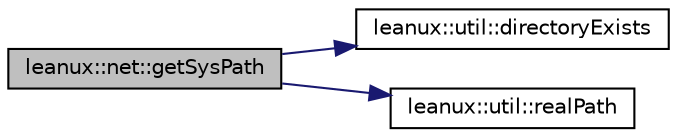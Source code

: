 digraph "leanux::net::getSysPath"
{
 // LATEX_PDF_SIZE
  bgcolor="transparent";
  edge [fontname="Helvetica",fontsize="10",labelfontname="Helvetica",labelfontsize="10"];
  node [fontname="Helvetica",fontsize="10",shape=record];
  rankdir="LR";
  Node1 [label="leanux::net::getSysPath",height=0.2,width=0.4,color="black", fillcolor="grey75", style="filled", fontcolor="black",tooltip="Get the device sysfs path."];
  Node1 -> Node2 [color="midnightblue",fontsize="10",style="solid",fontname="Helvetica"];
  Node2 [label="leanux::util::directoryExists",height=0.2,width=0.4,color="black",URL="$namespaceleanux_1_1util.html#a6ac7287d49f3dd9b2c6c9673257e145b",tooltip="Test if the path is an existing directory."];
  Node1 -> Node3 [color="midnightblue",fontsize="10",style="solid",fontname="Helvetica"];
  Node3 [label="leanux::util::realPath",height=0.2,width=0.4,color="black",URL="$namespaceleanux_1_1util.html#a9ae898fe02934e4905ef4665c2871158",tooltip="Convert a path on a filesystem to the realpath if the path is a link."];
}
